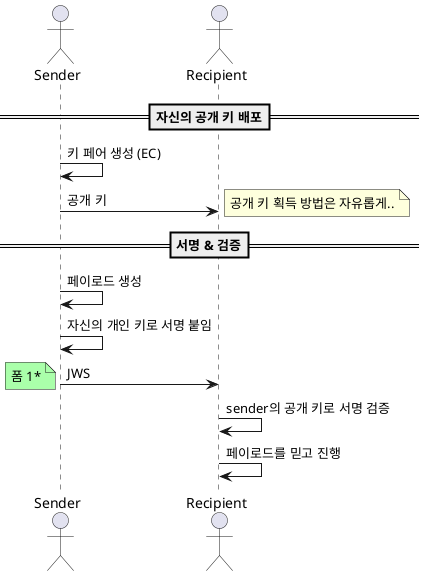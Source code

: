 @startuml
Actor Sender as sender
Actor Recipient as recipient

==자신의 공개 키 배포==
sender -> sender: 키 페어 생성 (EC)
sender -> recipient: 공개 키
note right: 공개 키 획득 방법은 자유롭게..

==서명 & 검증==
sender -> sender: 페이로드 생성
sender -> sender: 자신의 개인 키로 서명 붙임
sender -> recipient: JWS
note left #AAFFAA: 폼 1*

recipient -> recipient: sender의 공개 키로 서명 검증
recipient -> recipient: 페이로드를 믿고 진행
@enduml
